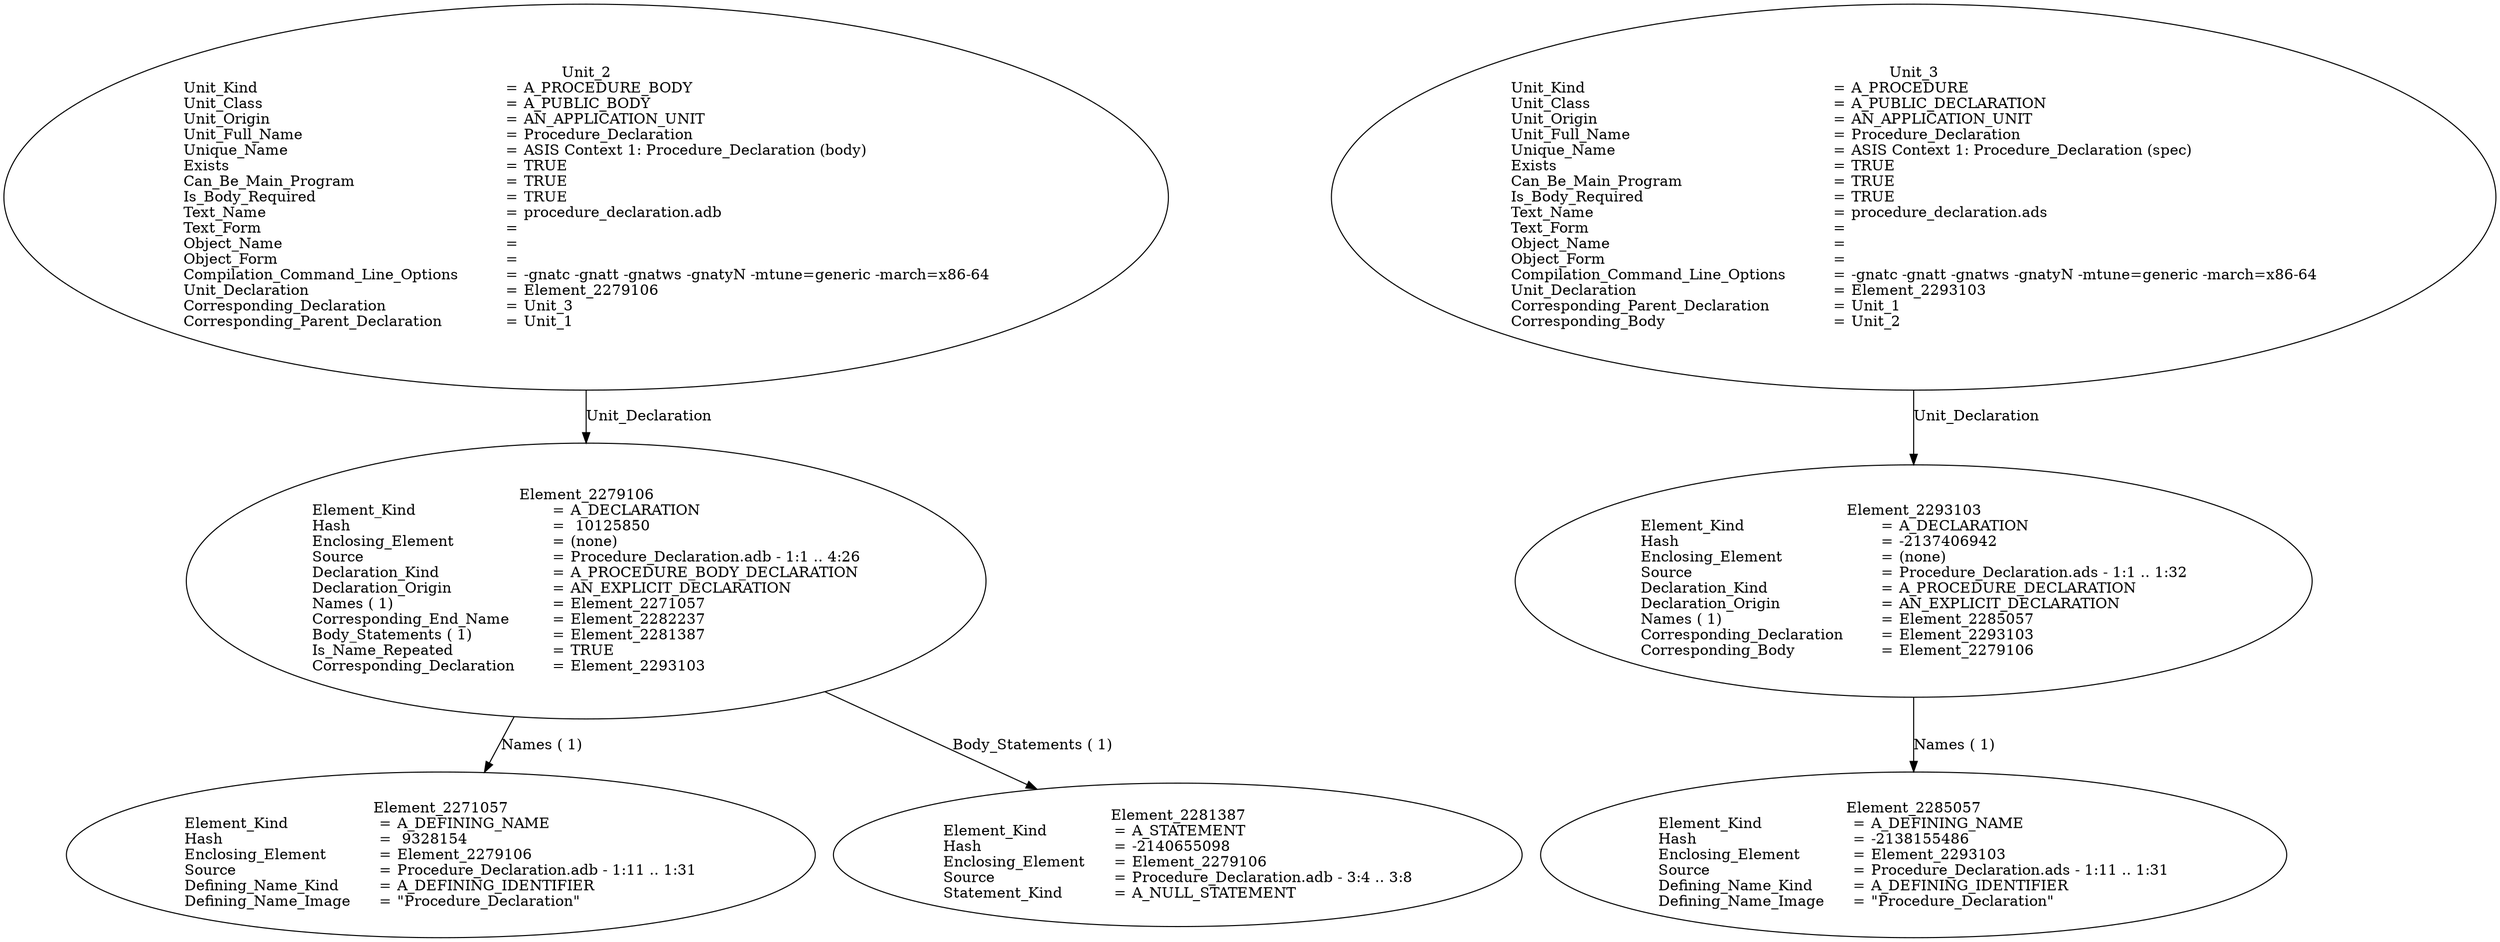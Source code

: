 digraph "procedure_declaration.adt" {
  Unit_2 -> Element_2279106
      [ label=Unit_Declaration ];
  Unit_2
      [ label=<<TABLE BORDER="0" CELLBORDER="0" CELLSPACING="0" CELLPADDING="0"> 
          <TR><TD COLSPAN="3">Unit_2</TD></TR>
          <TR><TD ALIGN="LEFT">Unit_Kind   </TD><TD> = </TD><TD ALIGN="LEFT">A_PROCEDURE_BODY</TD></TR>
          <TR><TD ALIGN="LEFT">Unit_Class   </TD><TD> = </TD><TD ALIGN="LEFT">A_PUBLIC_BODY</TD></TR>
          <TR><TD ALIGN="LEFT">Unit_Origin   </TD><TD> = </TD><TD ALIGN="LEFT">AN_APPLICATION_UNIT</TD></TR>
          <TR><TD ALIGN="LEFT">Unit_Full_Name    </TD><TD> = </TD><TD ALIGN="LEFT">Procedure_Declaration</TD></TR>
          <TR><TD ALIGN="LEFT">Unique_Name   </TD><TD> = </TD><TD ALIGN="LEFT">ASIS Context 1: Procedure_Declaration (body)</TD></TR>
          <TR><TD ALIGN="LEFT">Exists  </TD><TD> = </TD><TD ALIGN="LEFT">TRUE</TD></TR>
          <TR><TD ALIGN="LEFT">Can_Be_Main_Program     </TD><TD> = </TD><TD ALIGN="LEFT">TRUE</TD></TR>
          <TR><TD ALIGN="LEFT">Is_Body_Required     </TD><TD> = </TD><TD ALIGN="LEFT">TRUE</TD></TR>
          <TR><TD ALIGN="LEFT">Text_Name   </TD><TD> = </TD><TD ALIGN="LEFT">procedure_declaration.adb</TD></TR>
          <TR><TD ALIGN="LEFT">Text_Form   </TD><TD> = </TD><TD ALIGN="LEFT"></TD></TR>
          <TR><TD ALIGN="LEFT">Object_Name   </TD><TD> = </TD><TD ALIGN="LEFT"></TD></TR>
          <TR><TD ALIGN="LEFT">Object_Form   </TD><TD> = </TD><TD ALIGN="LEFT"></TD></TR>
          <TR><TD ALIGN="LEFT">Compilation_Command_Line_Options         </TD><TD> = </TD><TD ALIGN="LEFT">-gnatc -gnatt -gnatws -gnatyN -mtune=generic -march=x86-64</TD></TR>
          <TR><TD ALIGN="LEFT">Unit_Declaration     </TD><TD> = </TD><TD ALIGN="LEFT">Element_2279106</TD></TR>
          <TR><TD ALIGN="LEFT">Corresponding_Declaration       </TD><TD> = </TD><TD ALIGN="LEFT">Unit_3</TD></TR>
          <TR><TD ALIGN="LEFT">Corresponding_Parent_Declaration         </TD><TD> = </TD><TD ALIGN="LEFT">Unit_1</TD></TR>
          </TABLE>> ];
  Element_2279106 -> Element_2271057
      [ label="Names ( 1)" ];
  Element_2279106 -> Element_2281387
      [ label="Body_Statements ( 1)" ];
  Element_2279106
      [ label=<<TABLE BORDER="0" CELLBORDER="0" CELLSPACING="0" CELLPADDING="0"> 
          <TR><TD COLSPAN="3">Element_2279106</TD></TR>
          <TR><TD ALIGN="LEFT">Element_Kind    </TD><TD> = </TD><TD ALIGN="LEFT">A_DECLARATION</TD></TR>
          <TR><TD ALIGN="LEFT">Hash  </TD><TD> = </TD><TD ALIGN="LEFT"> 10125850</TD></TR>
          <TR><TD ALIGN="LEFT">Enclosing_Element     </TD><TD> = </TD><TD ALIGN="LEFT">(none)</TD></TR>
          <TR><TD ALIGN="LEFT">Source  </TD><TD> = </TD><TD ALIGN="LEFT">Procedure_Declaration.adb - 1:1 .. 4:26</TD></TR>
          <TR><TD ALIGN="LEFT">Declaration_Kind     </TD><TD> = </TD><TD ALIGN="LEFT">A_PROCEDURE_BODY_DECLARATION</TD></TR>
          <TR><TD ALIGN="LEFT">Declaration_Origin     </TD><TD> = </TD><TD ALIGN="LEFT">AN_EXPLICIT_DECLARATION</TD></TR>
          <TR><TD ALIGN="LEFT">Names ( 1)   </TD><TD> = </TD><TD ALIGN="LEFT">Element_2271057</TD></TR>
          <TR><TD ALIGN="LEFT">Corresponding_End_Name      </TD><TD> = </TD><TD ALIGN="LEFT">Element_2282237</TD></TR>
          <TR><TD ALIGN="LEFT">Body_Statements ( 1)      </TD><TD> = </TD><TD ALIGN="LEFT">Element_2281387</TD></TR>
          <TR><TD ALIGN="LEFT">Is_Name_Repeated     </TD><TD> = </TD><TD ALIGN="LEFT">TRUE</TD></TR>
          <TR><TD ALIGN="LEFT">Corresponding_Declaration       </TD><TD> = </TD><TD ALIGN="LEFT">Element_2293103</TD></TR>
          </TABLE>> ];
  Element_2271057
      [ label=<<TABLE BORDER="0" CELLBORDER="0" CELLSPACING="0" CELLPADDING="0"> 
          <TR><TD COLSPAN="3">Element_2271057</TD></TR>
          <TR><TD ALIGN="LEFT">Element_Kind    </TD><TD> = </TD><TD ALIGN="LEFT">A_DEFINING_NAME</TD></TR>
          <TR><TD ALIGN="LEFT">Hash  </TD><TD> = </TD><TD ALIGN="LEFT"> 9328154</TD></TR>
          <TR><TD ALIGN="LEFT">Enclosing_Element     </TD><TD> = </TD><TD ALIGN="LEFT">Element_2279106</TD></TR>
          <TR><TD ALIGN="LEFT">Source  </TD><TD> = </TD><TD ALIGN="LEFT">Procedure_Declaration.adb - 1:11 .. 1:31</TD></TR>
          <TR><TD ALIGN="LEFT">Defining_Name_Kind     </TD><TD> = </TD><TD ALIGN="LEFT">A_DEFINING_IDENTIFIER</TD></TR>
          <TR><TD ALIGN="LEFT">Defining_Name_Image     </TD><TD> = </TD><TD ALIGN="LEFT">"Procedure_Declaration"</TD></TR>
          </TABLE>> ];
  Element_2281387
      [ label=<<TABLE BORDER="0" CELLBORDER="0" CELLSPACING="0" CELLPADDING="0"> 
          <TR><TD COLSPAN="3">Element_2281387</TD></TR>
          <TR><TD ALIGN="LEFT">Element_Kind    </TD><TD> = </TD><TD ALIGN="LEFT">A_STATEMENT</TD></TR>
          <TR><TD ALIGN="LEFT">Hash  </TD><TD> = </TD><TD ALIGN="LEFT">-2140655098</TD></TR>
          <TR><TD ALIGN="LEFT">Enclosing_Element     </TD><TD> = </TD><TD ALIGN="LEFT">Element_2279106</TD></TR>
          <TR><TD ALIGN="LEFT">Source  </TD><TD> = </TD><TD ALIGN="LEFT">Procedure_Declaration.adb - 3:4 .. 3:8</TD></TR>
          <TR><TD ALIGN="LEFT">Statement_Kind    </TD><TD> = </TD><TD ALIGN="LEFT">A_NULL_STATEMENT</TD></TR>
          </TABLE>> ];
  Unit_3 -> Element_2293103
      [ label=Unit_Declaration ];
  Unit_3
      [ label=<<TABLE BORDER="0" CELLBORDER="0" CELLSPACING="0" CELLPADDING="0"> 
          <TR><TD COLSPAN="3">Unit_3</TD></TR>
          <TR><TD ALIGN="LEFT">Unit_Kind   </TD><TD> = </TD><TD ALIGN="LEFT">A_PROCEDURE</TD></TR>
          <TR><TD ALIGN="LEFT">Unit_Class   </TD><TD> = </TD><TD ALIGN="LEFT">A_PUBLIC_DECLARATION</TD></TR>
          <TR><TD ALIGN="LEFT">Unit_Origin   </TD><TD> = </TD><TD ALIGN="LEFT">AN_APPLICATION_UNIT</TD></TR>
          <TR><TD ALIGN="LEFT">Unit_Full_Name    </TD><TD> = </TD><TD ALIGN="LEFT">Procedure_Declaration</TD></TR>
          <TR><TD ALIGN="LEFT">Unique_Name   </TD><TD> = </TD><TD ALIGN="LEFT">ASIS Context 1: Procedure_Declaration (spec)</TD></TR>
          <TR><TD ALIGN="LEFT">Exists  </TD><TD> = </TD><TD ALIGN="LEFT">TRUE</TD></TR>
          <TR><TD ALIGN="LEFT">Can_Be_Main_Program     </TD><TD> = </TD><TD ALIGN="LEFT">TRUE</TD></TR>
          <TR><TD ALIGN="LEFT">Is_Body_Required     </TD><TD> = </TD><TD ALIGN="LEFT">TRUE</TD></TR>
          <TR><TD ALIGN="LEFT">Text_Name   </TD><TD> = </TD><TD ALIGN="LEFT">procedure_declaration.ads</TD></TR>
          <TR><TD ALIGN="LEFT">Text_Form   </TD><TD> = </TD><TD ALIGN="LEFT"></TD></TR>
          <TR><TD ALIGN="LEFT">Object_Name   </TD><TD> = </TD><TD ALIGN="LEFT"></TD></TR>
          <TR><TD ALIGN="LEFT">Object_Form   </TD><TD> = </TD><TD ALIGN="LEFT"></TD></TR>
          <TR><TD ALIGN="LEFT">Compilation_Command_Line_Options         </TD><TD> = </TD><TD ALIGN="LEFT">-gnatc -gnatt -gnatws -gnatyN -mtune=generic -march=x86-64</TD></TR>
          <TR><TD ALIGN="LEFT">Unit_Declaration     </TD><TD> = </TD><TD ALIGN="LEFT">Element_2293103</TD></TR>
          <TR><TD ALIGN="LEFT">Corresponding_Parent_Declaration         </TD><TD> = </TD><TD ALIGN="LEFT">Unit_1</TD></TR>
          <TR><TD ALIGN="LEFT">Corresponding_Body     </TD><TD> = </TD><TD ALIGN="LEFT">Unit_2</TD></TR>
          </TABLE>> ];
  Element_2293103 -> Element_2285057
      [ label="Names ( 1)" ];
  Element_2293103
      [ label=<<TABLE BORDER="0" CELLBORDER="0" CELLSPACING="0" CELLPADDING="0"> 
          <TR><TD COLSPAN="3">Element_2293103</TD></TR>
          <TR><TD ALIGN="LEFT">Element_Kind    </TD><TD> = </TD><TD ALIGN="LEFT">A_DECLARATION</TD></TR>
          <TR><TD ALIGN="LEFT">Hash  </TD><TD> = </TD><TD ALIGN="LEFT">-2137406942</TD></TR>
          <TR><TD ALIGN="LEFT">Enclosing_Element     </TD><TD> = </TD><TD ALIGN="LEFT">(none)</TD></TR>
          <TR><TD ALIGN="LEFT">Source  </TD><TD> = </TD><TD ALIGN="LEFT">Procedure_Declaration.ads - 1:1 .. 1:32</TD></TR>
          <TR><TD ALIGN="LEFT">Declaration_Kind     </TD><TD> = </TD><TD ALIGN="LEFT">A_PROCEDURE_DECLARATION</TD></TR>
          <TR><TD ALIGN="LEFT">Declaration_Origin     </TD><TD> = </TD><TD ALIGN="LEFT">AN_EXPLICIT_DECLARATION</TD></TR>
          <TR><TD ALIGN="LEFT">Names ( 1)   </TD><TD> = </TD><TD ALIGN="LEFT">Element_2285057</TD></TR>
          <TR><TD ALIGN="LEFT">Corresponding_Declaration       </TD><TD> = </TD><TD ALIGN="LEFT">Element_2293103</TD></TR>
          <TR><TD ALIGN="LEFT">Corresponding_Body     </TD><TD> = </TD><TD ALIGN="LEFT">Element_2279106</TD></TR>
          </TABLE>> ];
  Element_2285057
      [ label=<<TABLE BORDER="0" CELLBORDER="0" CELLSPACING="0" CELLPADDING="0"> 
          <TR><TD COLSPAN="3">Element_2285057</TD></TR>
          <TR><TD ALIGN="LEFT">Element_Kind    </TD><TD> = </TD><TD ALIGN="LEFT">A_DEFINING_NAME</TD></TR>
          <TR><TD ALIGN="LEFT">Hash  </TD><TD> = </TD><TD ALIGN="LEFT">-2138155486</TD></TR>
          <TR><TD ALIGN="LEFT">Enclosing_Element     </TD><TD> = </TD><TD ALIGN="LEFT">Element_2293103</TD></TR>
          <TR><TD ALIGN="LEFT">Source  </TD><TD> = </TD><TD ALIGN="LEFT">Procedure_Declaration.ads - 1:11 .. 1:31</TD></TR>
          <TR><TD ALIGN="LEFT">Defining_Name_Kind     </TD><TD> = </TD><TD ALIGN="LEFT">A_DEFINING_IDENTIFIER</TD></TR>
          <TR><TD ALIGN="LEFT">Defining_Name_Image     </TD><TD> = </TD><TD ALIGN="LEFT">"Procedure_Declaration"</TD></TR>
          </TABLE>> ]
}
